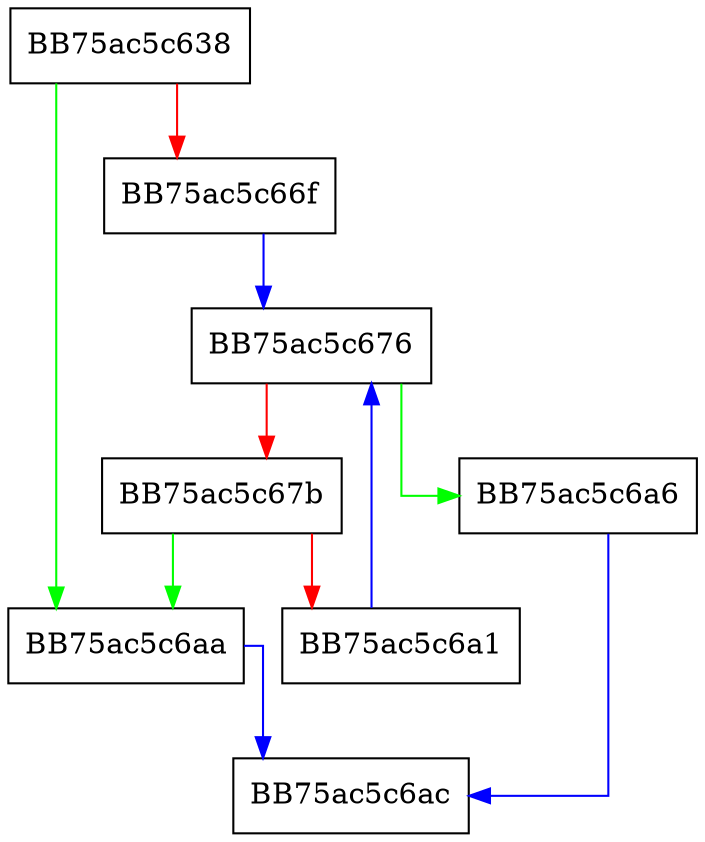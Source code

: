 digraph IODup2 {
  node [shape="box"];
  graph [splines=ortho];
  BB75ac5c638 -> BB75ac5c6aa [color="green"];
  BB75ac5c638 -> BB75ac5c66f [color="red"];
  BB75ac5c66f -> BB75ac5c676 [color="blue"];
  BB75ac5c676 -> BB75ac5c6a6 [color="green"];
  BB75ac5c676 -> BB75ac5c67b [color="red"];
  BB75ac5c67b -> BB75ac5c6aa [color="green"];
  BB75ac5c67b -> BB75ac5c6a1 [color="red"];
  BB75ac5c6a1 -> BB75ac5c676 [color="blue"];
  BB75ac5c6a6 -> BB75ac5c6ac [color="blue"];
  BB75ac5c6aa -> BB75ac5c6ac [color="blue"];
}